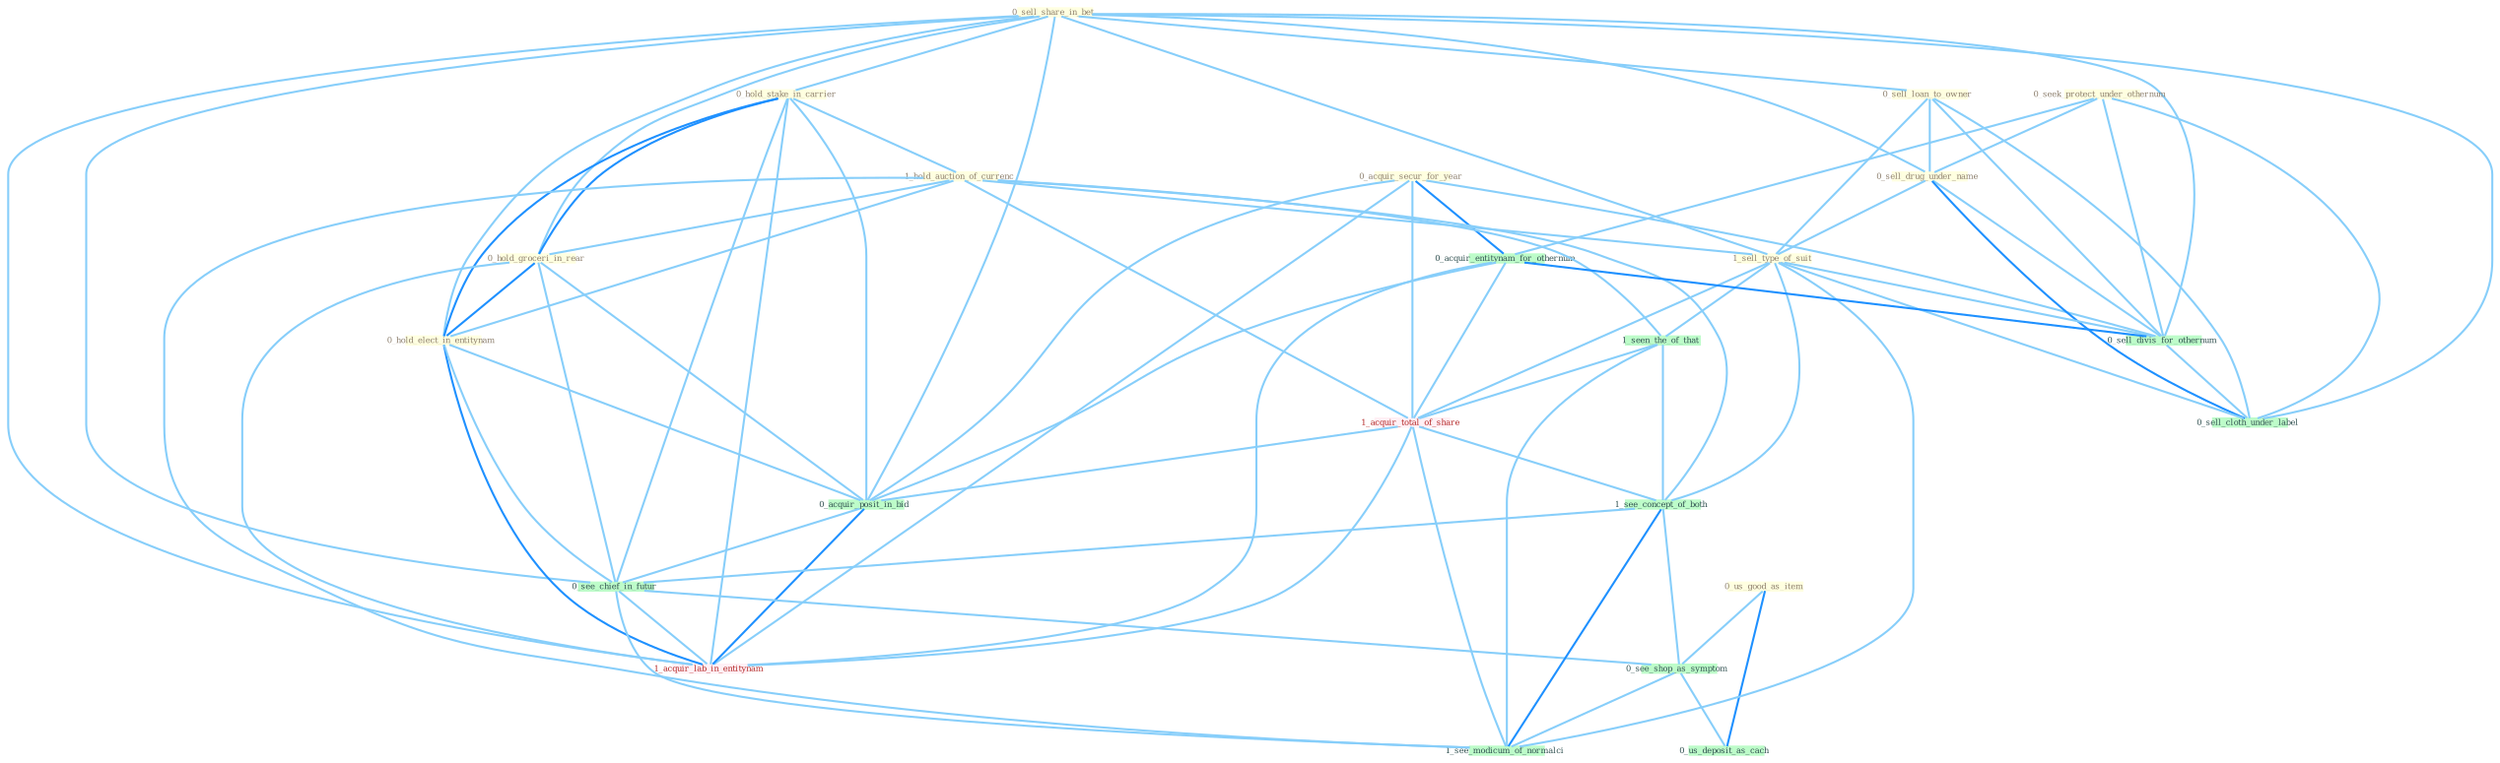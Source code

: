 Graph G{ 
    node
    [shape=polygon,style=filled,width=.5,height=.06,color="#BDFCC9",fixedsize=true,fontsize=4,
    fontcolor="#2f4f4f"];
    {node
    [color="#ffffe0", fontcolor="#8b7d6b"] "0_sell_share_in_bet " "0_acquir_secur_for_year " "0_sell_loan_to_owner " "0_us_good_as_item " "0_hold_stake_in_carrier " "0_seek_protect_under_othernum " "0_sell_drug_under_name " "1_hold_auction_of_currenc " "1_sell_type_of_suit " "0_hold_groceri_in_rear " "0_hold_elect_in_entitynam "}
{node [color="#fff0f5", fontcolor="#b22222"] "1_acquir_total_of_share " "1_acquir_lab_in_entitynam "}
edge [color="#B0E2FF"];

	"0_sell_share_in_bet " -- "0_sell_loan_to_owner " [w="1", color="#87cefa" ];
	"0_sell_share_in_bet " -- "0_hold_stake_in_carrier " [w="1", color="#87cefa" ];
	"0_sell_share_in_bet " -- "0_sell_drug_under_name " [w="1", color="#87cefa" ];
	"0_sell_share_in_bet " -- "1_sell_type_of_suit " [w="1", color="#87cefa" ];
	"0_sell_share_in_bet " -- "0_hold_groceri_in_rear " [w="1", color="#87cefa" ];
	"0_sell_share_in_bet " -- "0_hold_elect_in_entitynam " [w="1", color="#87cefa" ];
	"0_sell_share_in_bet " -- "0_sell_divis_for_othernum " [w="1", color="#87cefa" ];
	"0_sell_share_in_bet " -- "0_sell_cloth_under_label " [w="1", color="#87cefa" ];
	"0_sell_share_in_bet " -- "0_acquir_posit_in_bid " [w="1", color="#87cefa" ];
	"0_sell_share_in_bet " -- "0_see_chief_in_futur " [w="1", color="#87cefa" ];
	"0_sell_share_in_bet " -- "1_acquir_lab_in_entitynam " [w="1", color="#87cefa" ];
	"0_acquir_secur_for_year " -- "0_acquir_entitynam_for_othernum " [w="2", color="#1e90ff" , len=0.8];
	"0_acquir_secur_for_year " -- "0_sell_divis_for_othernum " [w="1", color="#87cefa" ];
	"0_acquir_secur_for_year " -- "1_acquir_total_of_share " [w="1", color="#87cefa" ];
	"0_acquir_secur_for_year " -- "0_acquir_posit_in_bid " [w="1", color="#87cefa" ];
	"0_acquir_secur_for_year " -- "1_acquir_lab_in_entitynam " [w="1", color="#87cefa" ];
	"0_sell_loan_to_owner " -- "0_sell_drug_under_name " [w="1", color="#87cefa" ];
	"0_sell_loan_to_owner " -- "1_sell_type_of_suit " [w="1", color="#87cefa" ];
	"0_sell_loan_to_owner " -- "0_sell_divis_for_othernum " [w="1", color="#87cefa" ];
	"0_sell_loan_to_owner " -- "0_sell_cloth_under_label " [w="1", color="#87cefa" ];
	"0_us_good_as_item " -- "0_see_shop_as_symptom " [w="1", color="#87cefa" ];
	"0_us_good_as_item " -- "0_us_deposit_as_cach " [w="2", color="#1e90ff" , len=0.8];
	"0_hold_stake_in_carrier " -- "1_hold_auction_of_currenc " [w="1", color="#87cefa" ];
	"0_hold_stake_in_carrier " -- "0_hold_groceri_in_rear " [w="2", color="#1e90ff" , len=0.8];
	"0_hold_stake_in_carrier " -- "0_hold_elect_in_entitynam " [w="2", color="#1e90ff" , len=0.8];
	"0_hold_stake_in_carrier " -- "0_acquir_posit_in_bid " [w="1", color="#87cefa" ];
	"0_hold_stake_in_carrier " -- "0_see_chief_in_futur " [w="1", color="#87cefa" ];
	"0_hold_stake_in_carrier " -- "1_acquir_lab_in_entitynam " [w="1", color="#87cefa" ];
	"0_seek_protect_under_othernum " -- "0_sell_drug_under_name " [w="1", color="#87cefa" ];
	"0_seek_protect_under_othernum " -- "0_acquir_entitynam_for_othernum " [w="1", color="#87cefa" ];
	"0_seek_protect_under_othernum " -- "0_sell_divis_for_othernum " [w="1", color="#87cefa" ];
	"0_seek_protect_under_othernum " -- "0_sell_cloth_under_label " [w="1", color="#87cefa" ];
	"0_sell_drug_under_name " -- "1_sell_type_of_suit " [w="1", color="#87cefa" ];
	"0_sell_drug_under_name " -- "0_sell_divis_for_othernum " [w="1", color="#87cefa" ];
	"0_sell_drug_under_name " -- "0_sell_cloth_under_label " [w="2", color="#1e90ff" , len=0.8];
	"1_hold_auction_of_currenc " -- "1_sell_type_of_suit " [w="1", color="#87cefa" ];
	"1_hold_auction_of_currenc " -- "0_hold_groceri_in_rear " [w="1", color="#87cefa" ];
	"1_hold_auction_of_currenc " -- "0_hold_elect_in_entitynam " [w="1", color="#87cefa" ];
	"1_hold_auction_of_currenc " -- "1_seen_the_of_that " [w="1", color="#87cefa" ];
	"1_hold_auction_of_currenc " -- "1_acquir_total_of_share " [w="1", color="#87cefa" ];
	"1_hold_auction_of_currenc " -- "1_see_concept_of_both " [w="1", color="#87cefa" ];
	"1_hold_auction_of_currenc " -- "1_see_modicum_of_normalci " [w="1", color="#87cefa" ];
	"1_sell_type_of_suit " -- "1_seen_the_of_that " [w="1", color="#87cefa" ];
	"1_sell_type_of_suit " -- "0_sell_divis_for_othernum " [w="1", color="#87cefa" ];
	"1_sell_type_of_suit " -- "1_acquir_total_of_share " [w="1", color="#87cefa" ];
	"1_sell_type_of_suit " -- "0_sell_cloth_under_label " [w="1", color="#87cefa" ];
	"1_sell_type_of_suit " -- "1_see_concept_of_both " [w="1", color="#87cefa" ];
	"1_sell_type_of_suit " -- "1_see_modicum_of_normalci " [w="1", color="#87cefa" ];
	"0_hold_groceri_in_rear " -- "0_hold_elect_in_entitynam " [w="2", color="#1e90ff" , len=0.8];
	"0_hold_groceri_in_rear " -- "0_acquir_posit_in_bid " [w="1", color="#87cefa" ];
	"0_hold_groceri_in_rear " -- "0_see_chief_in_futur " [w="1", color="#87cefa" ];
	"0_hold_groceri_in_rear " -- "1_acquir_lab_in_entitynam " [w="1", color="#87cefa" ];
	"0_hold_elect_in_entitynam " -- "0_acquir_posit_in_bid " [w="1", color="#87cefa" ];
	"0_hold_elect_in_entitynam " -- "0_see_chief_in_futur " [w="1", color="#87cefa" ];
	"0_hold_elect_in_entitynam " -- "1_acquir_lab_in_entitynam " [w="2", color="#1e90ff" , len=0.8];
	"0_acquir_entitynam_for_othernum " -- "0_sell_divis_for_othernum " [w="2", color="#1e90ff" , len=0.8];
	"0_acquir_entitynam_for_othernum " -- "1_acquir_total_of_share " [w="1", color="#87cefa" ];
	"0_acquir_entitynam_for_othernum " -- "0_acquir_posit_in_bid " [w="1", color="#87cefa" ];
	"0_acquir_entitynam_for_othernum " -- "1_acquir_lab_in_entitynam " [w="1", color="#87cefa" ];
	"1_seen_the_of_that " -- "1_acquir_total_of_share " [w="1", color="#87cefa" ];
	"1_seen_the_of_that " -- "1_see_concept_of_both " [w="1", color="#87cefa" ];
	"1_seen_the_of_that " -- "1_see_modicum_of_normalci " [w="1", color="#87cefa" ];
	"0_sell_divis_for_othernum " -- "0_sell_cloth_under_label " [w="1", color="#87cefa" ];
	"1_acquir_total_of_share " -- "0_acquir_posit_in_bid " [w="1", color="#87cefa" ];
	"1_acquir_total_of_share " -- "1_see_concept_of_both " [w="1", color="#87cefa" ];
	"1_acquir_total_of_share " -- "1_acquir_lab_in_entitynam " [w="1", color="#87cefa" ];
	"1_acquir_total_of_share " -- "1_see_modicum_of_normalci " [w="1", color="#87cefa" ];
	"0_acquir_posit_in_bid " -- "0_see_chief_in_futur " [w="1", color="#87cefa" ];
	"0_acquir_posit_in_bid " -- "1_acquir_lab_in_entitynam " [w="2", color="#1e90ff" , len=0.8];
	"1_see_concept_of_both " -- "0_see_chief_in_futur " [w="1", color="#87cefa" ];
	"1_see_concept_of_both " -- "0_see_shop_as_symptom " [w="1", color="#87cefa" ];
	"1_see_concept_of_both " -- "1_see_modicum_of_normalci " [w="2", color="#1e90ff" , len=0.8];
	"0_see_chief_in_futur " -- "0_see_shop_as_symptom " [w="1", color="#87cefa" ];
	"0_see_chief_in_futur " -- "1_acquir_lab_in_entitynam " [w="1", color="#87cefa" ];
	"0_see_chief_in_futur " -- "1_see_modicum_of_normalci " [w="1", color="#87cefa" ];
	"0_see_shop_as_symptom " -- "0_us_deposit_as_cach " [w="1", color="#87cefa" ];
	"0_see_shop_as_symptom " -- "1_see_modicum_of_normalci " [w="1", color="#87cefa" ];
}